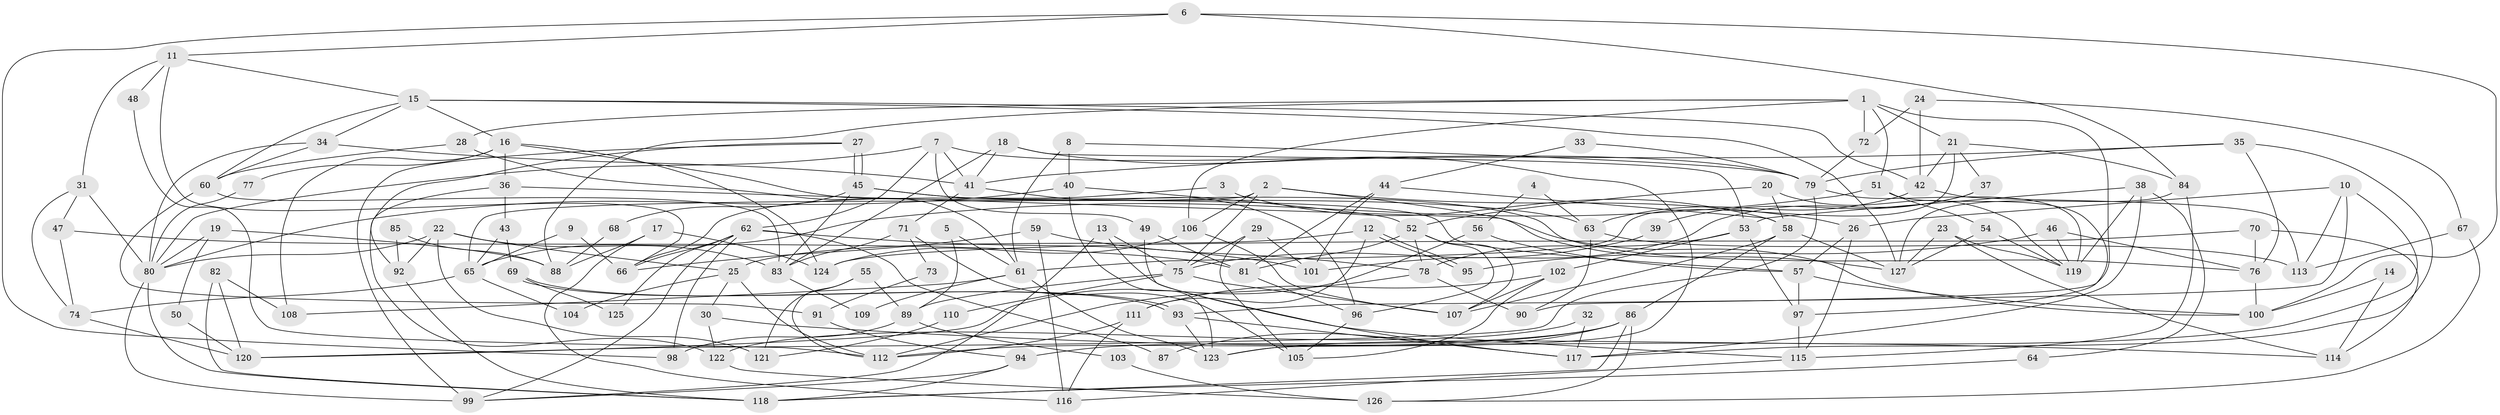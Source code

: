 // coarse degree distribution, {5: 0.296875, 3: 0.15625, 7: 0.109375, 6: 0.203125, 4: 0.109375, 8: 0.0625, 9: 0.03125, 10: 0.015625, 12: 0.015625}
// Generated by graph-tools (version 1.1) at 2025/37/03/04/25 23:37:09]
// undirected, 127 vertices, 254 edges
graph export_dot {
  node [color=gray90,style=filled];
  1;
  2;
  3;
  4;
  5;
  6;
  7;
  8;
  9;
  10;
  11;
  12;
  13;
  14;
  15;
  16;
  17;
  18;
  19;
  20;
  21;
  22;
  23;
  24;
  25;
  26;
  27;
  28;
  29;
  30;
  31;
  32;
  33;
  34;
  35;
  36;
  37;
  38;
  39;
  40;
  41;
  42;
  43;
  44;
  45;
  46;
  47;
  48;
  49;
  50;
  51;
  52;
  53;
  54;
  55;
  56;
  57;
  58;
  59;
  60;
  61;
  62;
  63;
  64;
  65;
  66;
  67;
  68;
  69;
  70;
  71;
  72;
  73;
  74;
  75;
  76;
  77;
  78;
  79;
  80;
  81;
  82;
  83;
  84;
  85;
  86;
  87;
  88;
  89;
  90;
  91;
  92;
  93;
  94;
  95;
  96;
  97;
  98;
  99;
  100;
  101;
  102;
  103;
  104;
  105;
  106;
  107;
  108;
  109;
  110;
  111;
  112;
  113;
  114;
  115;
  116;
  117;
  118;
  119;
  120;
  121;
  122;
  123;
  124;
  125;
  126;
  127;
  1 -- 90;
  1 -- 28;
  1 -- 21;
  1 -- 51;
  1 -- 72;
  1 -- 88;
  1 -- 106;
  2 -- 106;
  2 -- 26;
  2 -- 65;
  2 -- 75;
  2 -- 100;
  3 -- 66;
  3 -- 58;
  4 -- 56;
  4 -- 63;
  5 -- 61;
  5 -- 89;
  6 -- 100;
  6 -- 84;
  6 -- 11;
  6 -- 98;
  7 -- 80;
  7 -- 79;
  7 -- 41;
  7 -- 49;
  7 -- 62;
  8 -- 61;
  8 -- 40;
  8 -- 79;
  9 -- 65;
  9 -- 66;
  10 -- 123;
  10 -- 26;
  10 -- 93;
  10 -- 113;
  11 -- 31;
  11 -- 15;
  11 -- 48;
  11 -- 66;
  12 -- 111;
  12 -- 95;
  12 -- 95;
  12 -- 25;
  13 -- 99;
  13 -- 75;
  13 -- 115;
  14 -- 100;
  14 -- 114;
  15 -- 42;
  15 -- 16;
  15 -- 34;
  15 -- 60;
  15 -- 127;
  16 -- 108;
  16 -- 36;
  16 -- 57;
  16 -- 77;
  16 -- 124;
  17 -- 116;
  17 -- 124;
  17 -- 88;
  18 -- 123;
  18 -- 53;
  18 -- 41;
  18 -- 83;
  19 -- 88;
  19 -- 80;
  19 -- 50;
  20 -- 58;
  20 -- 52;
  20 -- 119;
  21 -- 42;
  21 -- 37;
  21 -- 61;
  21 -- 84;
  22 -- 80;
  22 -- 83;
  22 -- 25;
  22 -- 92;
  22 -- 121;
  23 -- 119;
  23 -- 127;
  23 -- 114;
  24 -- 67;
  24 -- 72;
  24 -- 42;
  25 -- 30;
  25 -- 104;
  25 -- 112;
  26 -- 57;
  26 -- 115;
  27 -- 45;
  27 -- 45;
  27 -- 99;
  27 -- 92;
  28 -- 61;
  28 -- 60;
  29 -- 105;
  29 -- 101;
  29 -- 75;
  30 -- 114;
  30 -- 122;
  31 -- 80;
  31 -- 74;
  31 -- 47;
  32 -- 117;
  32 -- 122;
  33 -- 44;
  33 -- 79;
  34 -- 41;
  34 -- 60;
  34 -- 80;
  35 -- 76;
  35 -- 41;
  35 -- 79;
  35 -- 117;
  36 -- 127;
  36 -- 43;
  36 -- 122;
  37 -- 101;
  37 -- 39;
  38 -- 119;
  38 -- 117;
  38 -- 53;
  38 -- 64;
  39 -- 75;
  40 -- 52;
  40 -- 80;
  40 -- 123;
  41 -- 71;
  41 -- 96;
  42 -- 113;
  42 -- 63;
  43 -- 65;
  43 -- 69;
  44 -- 58;
  44 -- 81;
  44 -- 101;
  45 -- 83;
  45 -- 63;
  45 -- 68;
  45 -- 76;
  46 -- 119;
  46 -- 76;
  46 -- 95;
  47 -- 81;
  47 -- 74;
  48 -- 112;
  49 -- 117;
  49 -- 81;
  50 -- 120;
  51 -- 54;
  51 -- 65;
  51 -- 97;
  52 -- 81;
  52 -- 78;
  52 -- 96;
  52 -- 107;
  53 -- 102;
  53 -- 78;
  53 -- 97;
  54 -- 127;
  54 -- 119;
  55 -- 89;
  55 -- 112;
  55 -- 121;
  56 -- 120;
  56 -- 57;
  57 -- 97;
  57 -- 100;
  58 -- 127;
  58 -- 107;
  58 -- 86;
  59 -- 78;
  59 -- 116;
  59 -- 66;
  60 -- 83;
  60 -- 91;
  61 -- 123;
  61 -- 108;
  61 -- 109;
  62 -- 66;
  62 -- 87;
  62 -- 98;
  62 -- 99;
  62 -- 101;
  62 -- 125;
  63 -- 90;
  63 -- 113;
  64 -- 118;
  65 -- 74;
  65 -- 104;
  67 -- 113;
  67 -- 126;
  68 -- 88;
  69 -- 93;
  69 -- 93;
  69 -- 125;
  70 -- 76;
  70 -- 124;
  70 -- 114;
  71 -- 83;
  71 -- 73;
  71 -- 105;
  72 -- 79;
  73 -- 91;
  74 -- 120;
  75 -- 89;
  75 -- 107;
  75 -- 110;
  76 -- 100;
  77 -- 80;
  78 -- 112;
  78 -- 90;
  79 -- 119;
  79 -- 120;
  80 -- 118;
  80 -- 99;
  81 -- 96;
  82 -- 120;
  82 -- 118;
  82 -- 108;
  83 -- 109;
  84 -- 115;
  84 -- 127;
  85 -- 92;
  85 -- 88;
  86 -- 94;
  86 -- 87;
  86 -- 112;
  86 -- 118;
  86 -- 126;
  89 -- 98;
  89 -- 103;
  91 -- 94;
  92 -- 118;
  93 -- 117;
  93 -- 123;
  94 -- 118;
  94 -- 99;
  96 -- 105;
  97 -- 115;
  102 -- 107;
  102 -- 105;
  102 -- 111;
  103 -- 126;
  106 -- 107;
  106 -- 124;
  110 -- 121;
  111 -- 112;
  111 -- 116;
  115 -- 116;
  122 -- 126;
}

